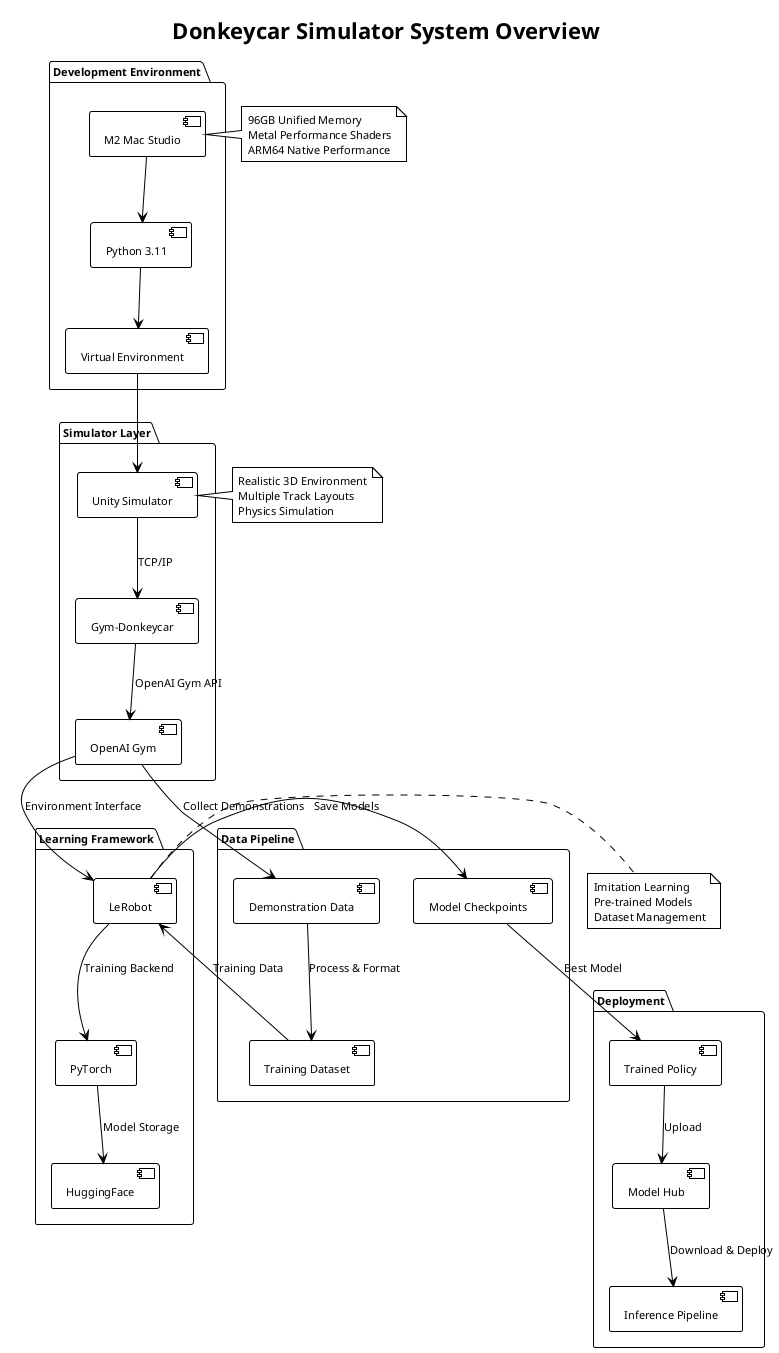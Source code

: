 @startuml donkeycar_system_overview

!theme plain
skinparam backgroundColor #FFFFFF
skinparam defaultFontName Arial
skinparam defaultFontSize 11

title Donkeycar Simulator System Overview

package "Development Environment" as dev {
    [M2 Mac Studio] as mac
    [Python 3.11] as python
    [Virtual Environment] as venv
}

package "Simulator Layer" as sim {
    [Unity Simulator] as unity
    [Gym-Donkeycar] as gym_dk
    [OpenAI Gym] as gym
}

package "Learning Framework" as ml {
    [LeRobot] as lerobot
    [PyTorch] as pytorch
    [HuggingFace] as hf
}

package "Data Pipeline" as data {
    [Demonstration Data] as demo_data
    [Training Dataset] as dataset
    [Model Checkpoints] as checkpoints
}

package "Deployment" as deploy {
    [Trained Policy] as policy
    [Model Hub] as hub
    [Inference Pipeline] as inference
}

' Development setup connections
mac --> python
python --> venv
venv --> unity

' Simulator connections
unity --> gym_dk : "TCP/IP"
gym_dk --> gym : "OpenAI Gym API"

' Learning framework connections
gym --> lerobot : "Environment Interface"
lerobot --> pytorch : "Training Backend"
pytorch --> hf : "Model Storage"

' Data flow
gym --> demo_data : "Collect Demonstrations"
demo_data --> dataset : "Process & Format"
dataset --> lerobot : "Training Data"
lerobot --> checkpoints : "Save Models"

' Deployment flow
checkpoints --> policy : "Best Model"
policy --> hub : "Upload"
hub --> inference : "Download & Deploy"

note right of mac
  96GB Unified Memory
  Metal Performance Shaders
  ARM64 Native Performance
end note

note right of unity
  Realistic 3D Environment
  Multiple Track Layouts
  Physics Simulation
end note

note right of lerobot
  Imitation Learning
  Pre-trained Models
  Dataset Management
end note

@enduml